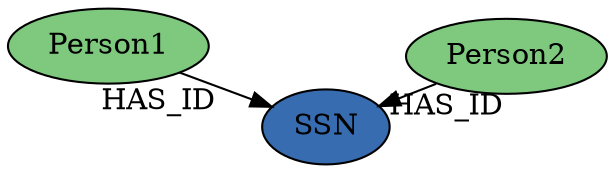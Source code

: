 digraph G {
layout=fdp; overlap=prism; overlap_scaling=-5
node[colorscheme=accent8, style=filled, color=black]
"1"[fillcolor= "1",label= "Person1"]
"2"[fillcolor= "1",label= "Person2"]
"3"[fillcolor= "5",label= "SSN"]
"1" -> "3"[label= "HAS_ID"]
"2" -> "3"[label= "HAS_ID"]
}
